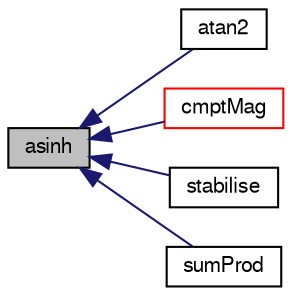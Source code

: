 digraph "asinh"
{
  bgcolor="transparent";
  edge [fontname="FreeSans",fontsize="10",labelfontname="FreeSans",labelfontsize="10"];
  node [fontname="FreeSans",fontsize="10",shape=record];
  rankdir="LR";
  Node38906 [label="asinh",height=0.2,width=0.4,color="black", fillcolor="grey75", style="filled", fontcolor="black"];
  Node38906 -> Node38907 [dir="back",color="midnightblue",fontsize="10",style="solid",fontname="FreeSans"];
  Node38907 [label="atan2",height=0.2,width=0.4,color="black",URL="$a21124.html#a9d45ac659e1f4191f75f0fe34ad7f596"];
  Node38906 -> Node38908 [dir="back",color="midnightblue",fontsize="10",style="solid",fontname="FreeSans"];
  Node38908 [label="cmptMag",height=0.2,width=0.4,color="red",URL="$a12539.html#a9180528922650a6b9a3b302e27e621b9"];
  Node38906 -> Node38963 [dir="back",color="midnightblue",fontsize="10",style="solid",fontname="FreeSans"];
  Node38963 [label="stabilise",height=0.2,width=0.4,color="black",URL="$a21124.html#a0f54b8f830b5ec7eb36ed5ccda6d7b1e"];
  Node38906 -> Node38964 [dir="back",color="midnightblue",fontsize="10",style="solid",fontname="FreeSans"];
  Node38964 [label="sumProd",height=0.2,width=0.4,color="black",URL="$a21124.html#a5b480f6156c25bef4de87d86094e87ea"];
}
